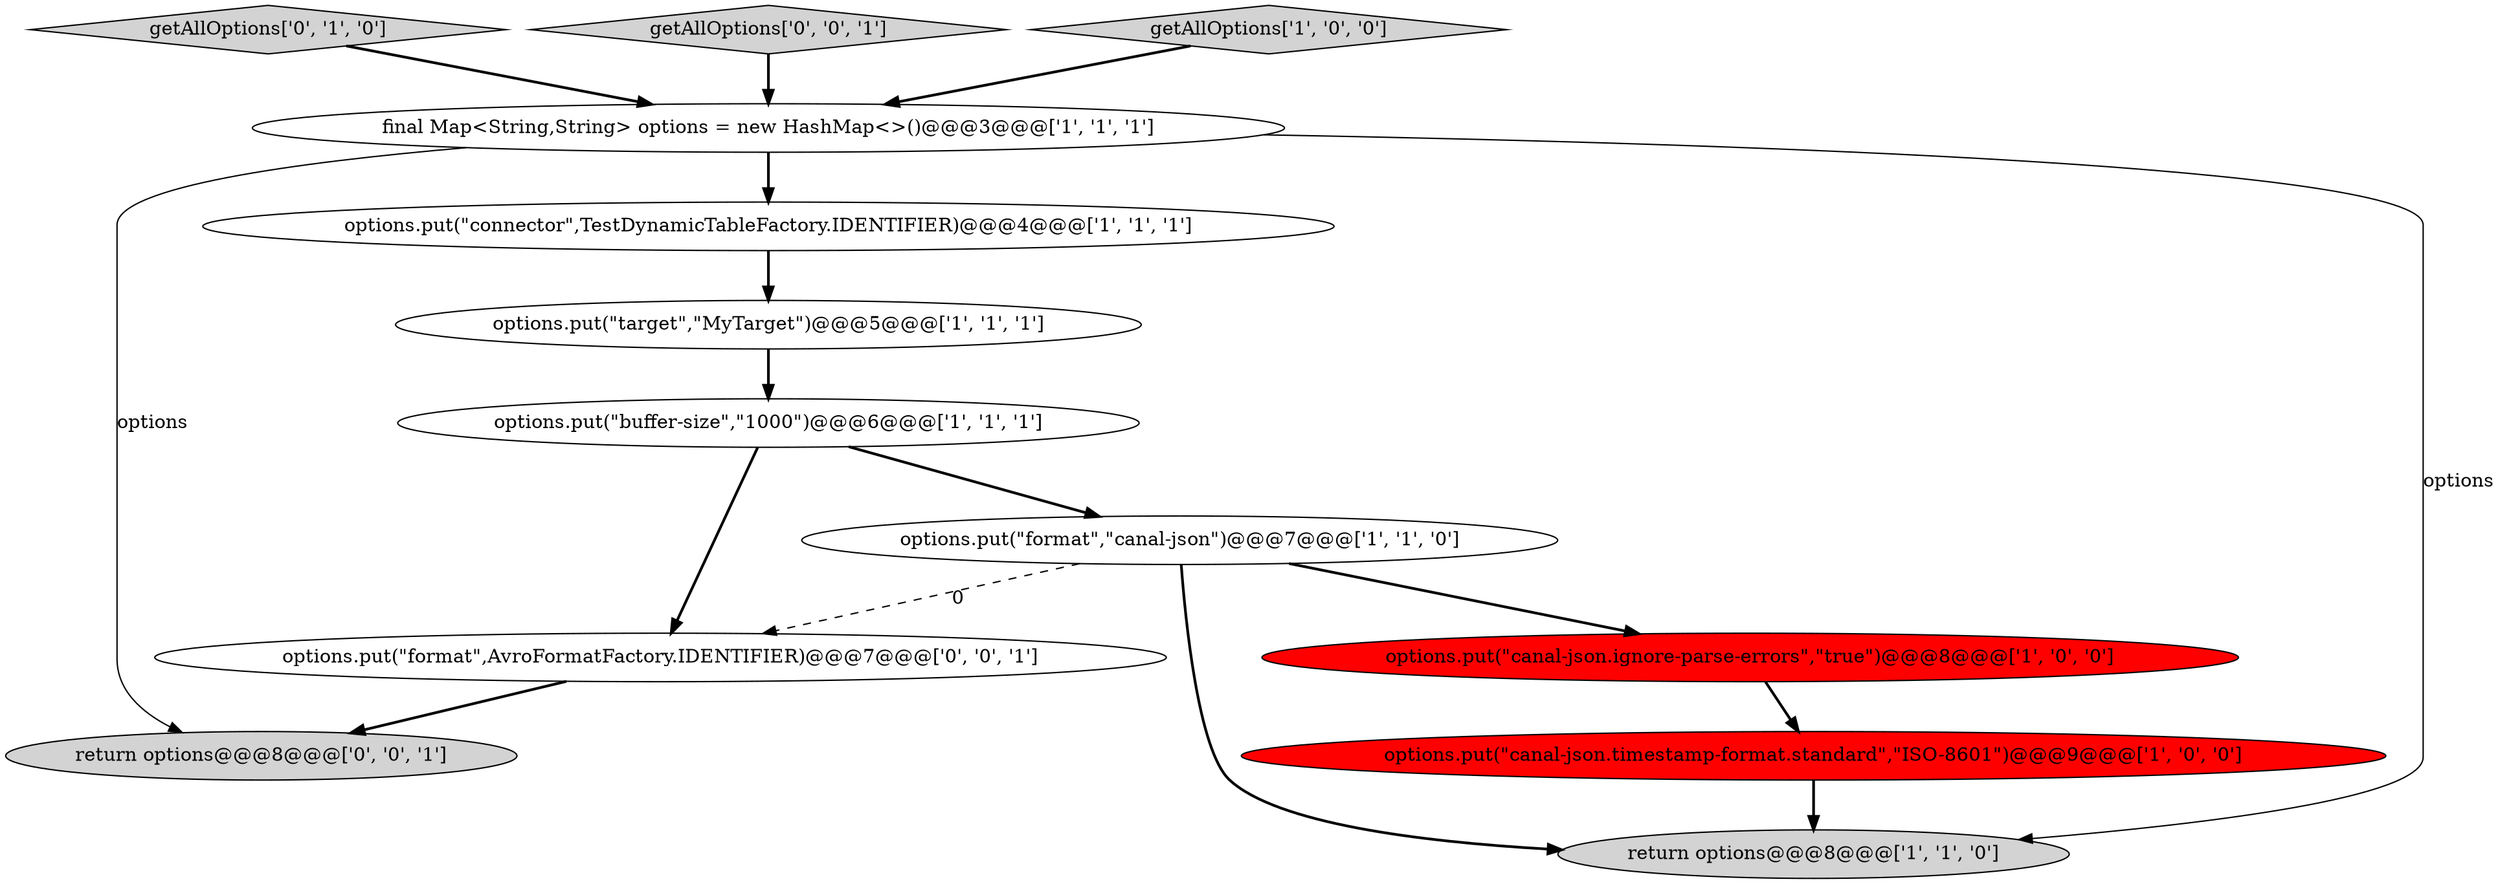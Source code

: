 digraph {
8 [style = filled, label = "options.put(\"target\",\"MyTarget\")@@@5@@@['1', '1', '1']", fillcolor = white, shape = ellipse image = "AAA0AAABBB1BBB"];
0 [style = filled, label = "options.put(\"canal-json.timestamp-format.standard\",\"ISO-8601\")@@@9@@@['1', '0', '0']", fillcolor = red, shape = ellipse image = "AAA1AAABBB1BBB"];
6 [style = filled, label = "options.put(\"canal-json.ignore-parse-errors\",\"true\")@@@8@@@['1', '0', '0']", fillcolor = red, shape = ellipse image = "AAA1AAABBB1BBB"];
9 [style = filled, label = "getAllOptions['0', '1', '0']", fillcolor = lightgray, shape = diamond image = "AAA0AAABBB2BBB"];
10 [style = filled, label = "getAllOptions['0', '0', '1']", fillcolor = lightgray, shape = diamond image = "AAA0AAABBB3BBB"];
1 [style = filled, label = "options.put(\"connector\",TestDynamicTableFactory.IDENTIFIER)@@@4@@@['1', '1', '1']", fillcolor = white, shape = ellipse image = "AAA0AAABBB1BBB"];
11 [style = filled, label = "return options@@@8@@@['0', '0', '1']", fillcolor = lightgray, shape = ellipse image = "AAA0AAABBB3BBB"];
2 [style = filled, label = "return options@@@8@@@['1', '1', '0']", fillcolor = lightgray, shape = ellipse image = "AAA0AAABBB1BBB"];
3 [style = filled, label = "getAllOptions['1', '0', '0']", fillcolor = lightgray, shape = diamond image = "AAA0AAABBB1BBB"];
4 [style = filled, label = "options.put(\"buffer-size\",\"1000\")@@@6@@@['1', '1', '1']", fillcolor = white, shape = ellipse image = "AAA0AAABBB1BBB"];
5 [style = filled, label = "final Map<String,String> options = new HashMap<>()@@@3@@@['1', '1', '1']", fillcolor = white, shape = ellipse image = "AAA0AAABBB1BBB"];
12 [style = filled, label = "options.put(\"format\",AvroFormatFactory.IDENTIFIER)@@@7@@@['0', '0', '1']", fillcolor = white, shape = ellipse image = "AAA0AAABBB3BBB"];
7 [style = filled, label = "options.put(\"format\",\"canal-json\")@@@7@@@['1', '1', '0']", fillcolor = white, shape = ellipse image = "AAA0AAABBB1BBB"];
9->5 [style = bold, label=""];
4->12 [style = bold, label=""];
7->12 [style = dashed, label="0"];
5->1 [style = bold, label=""];
3->5 [style = bold, label=""];
6->0 [style = bold, label=""];
8->4 [style = bold, label=""];
1->8 [style = bold, label=""];
10->5 [style = bold, label=""];
5->11 [style = solid, label="options"];
5->2 [style = solid, label="options"];
7->2 [style = bold, label=""];
4->7 [style = bold, label=""];
7->6 [style = bold, label=""];
0->2 [style = bold, label=""];
12->11 [style = bold, label=""];
}
